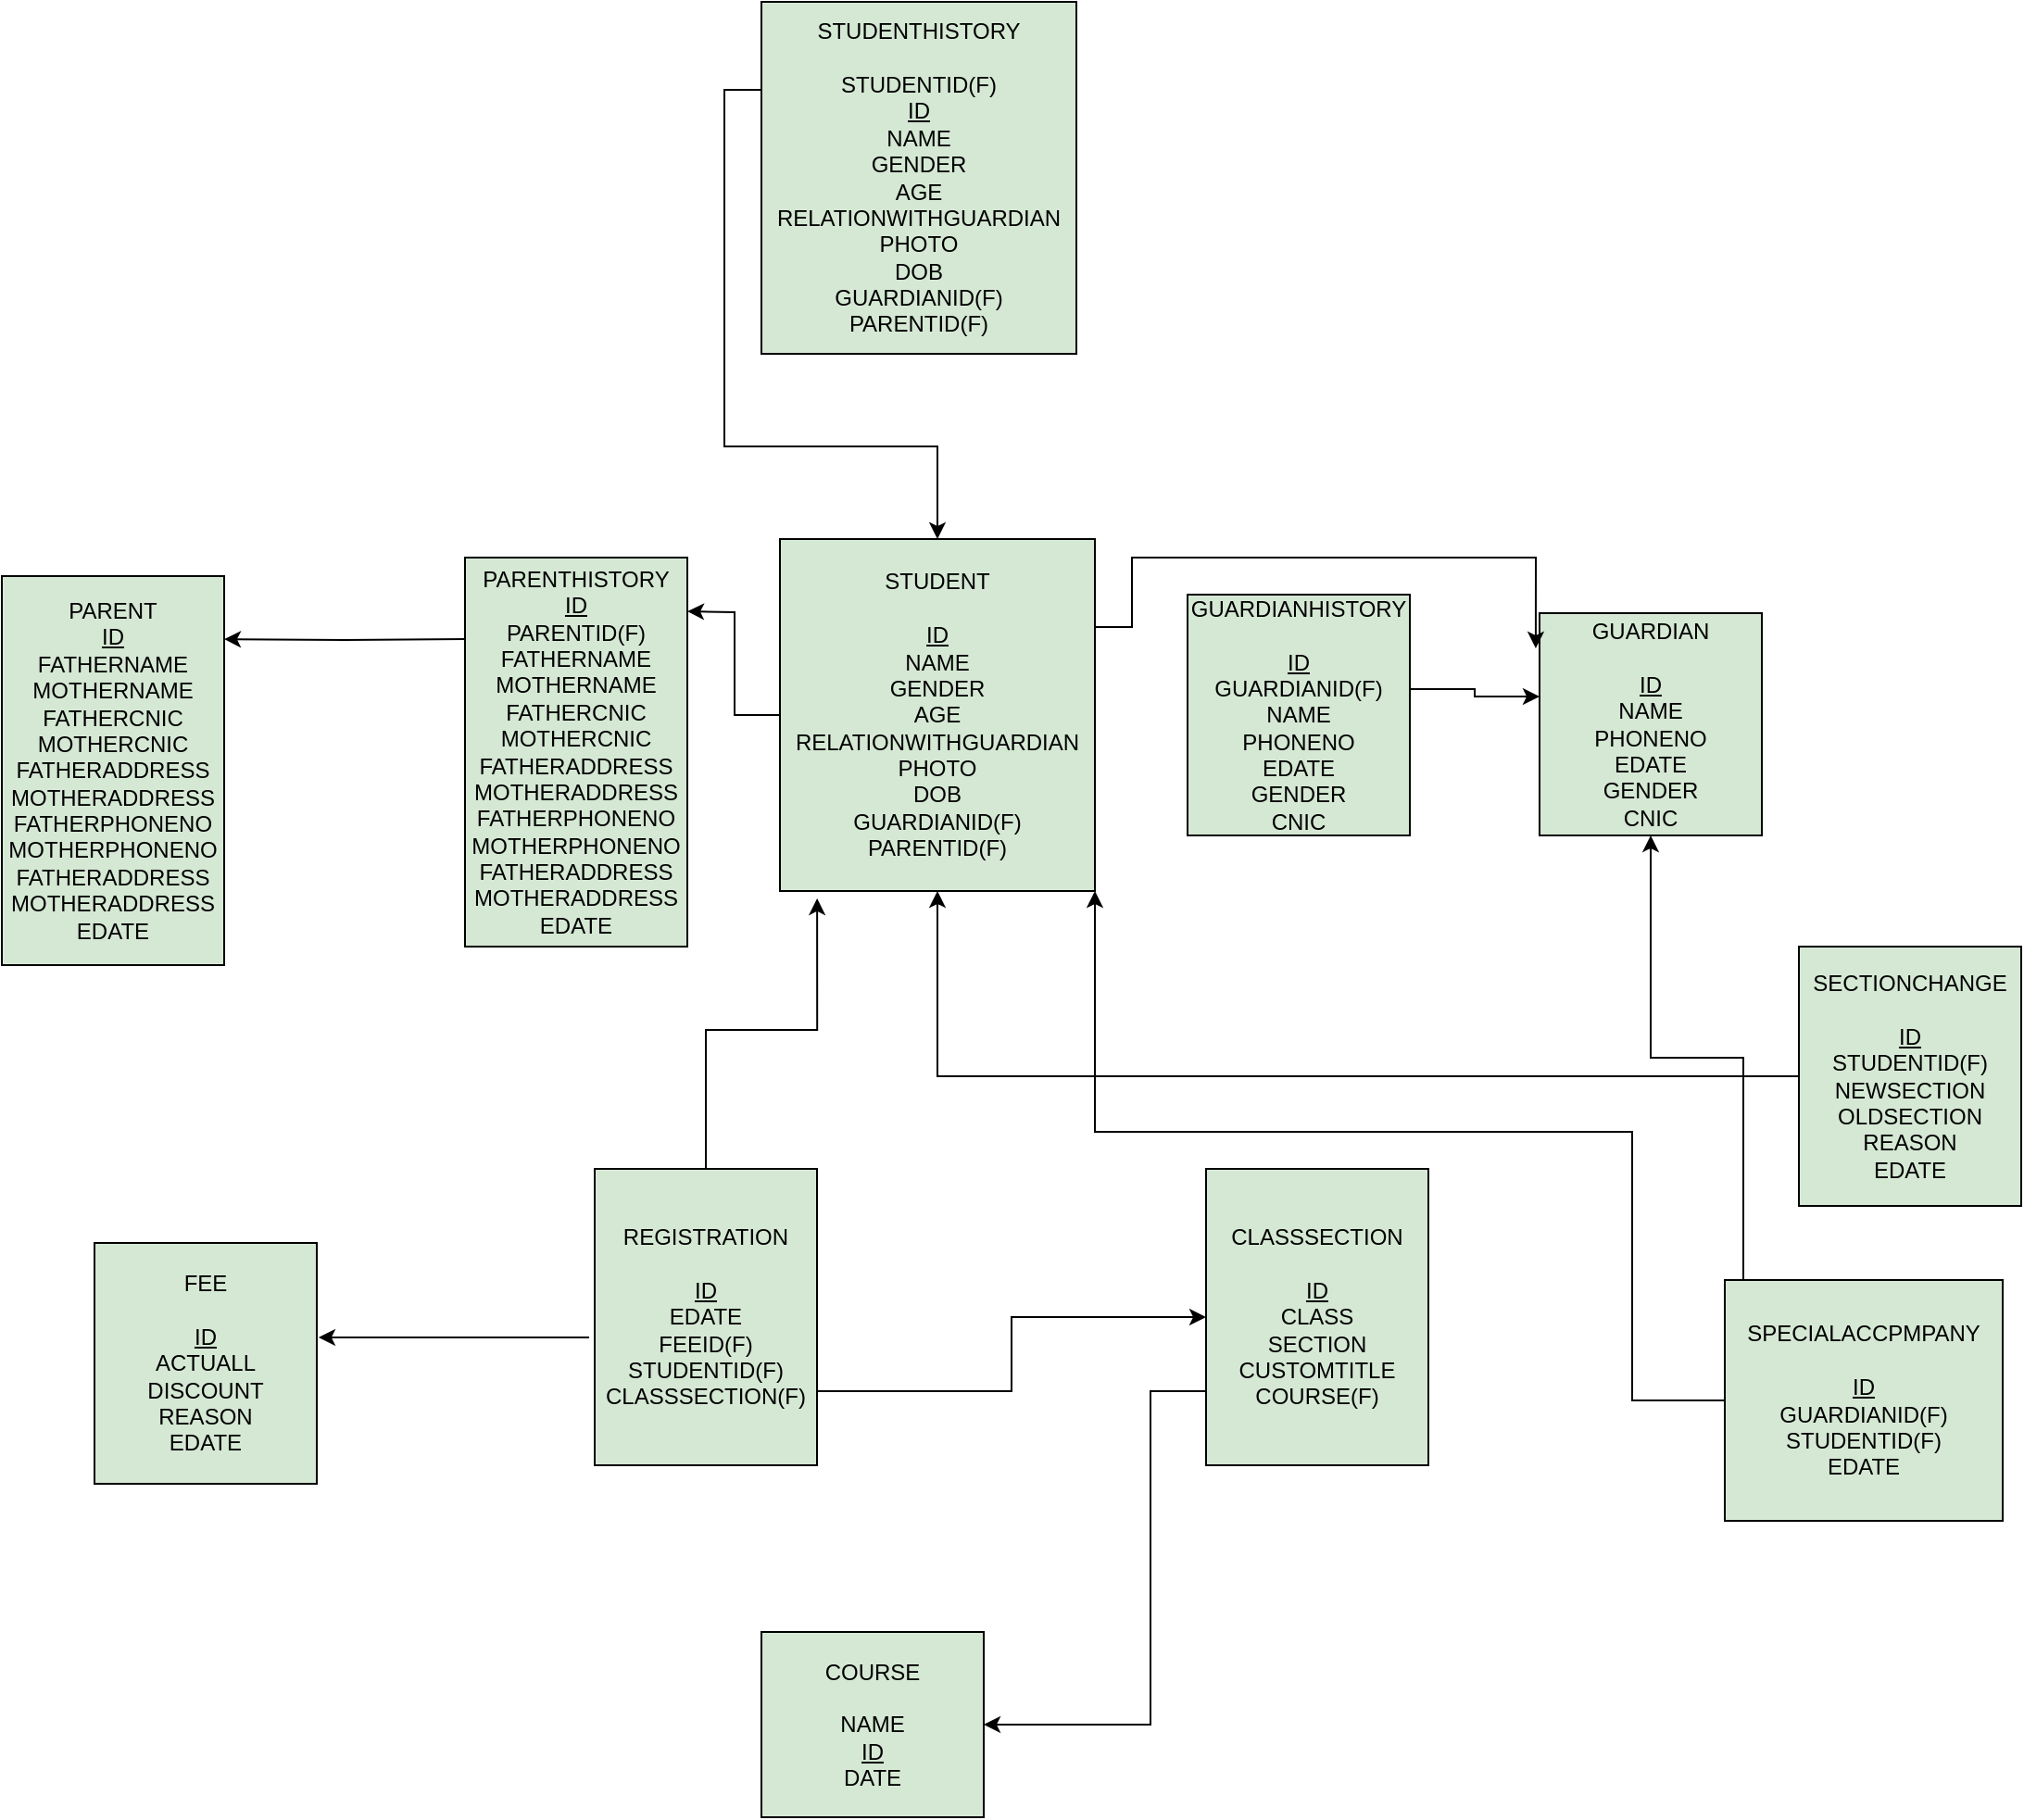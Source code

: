 <mxfile version="13.1.14" type="device"><diagram id="RpeFzQURdtc7KUGL9Cvv" name="Page-1"><mxGraphModel dx="1108" dy="1582" grid="1" gridSize="10" guides="1" tooltips="1" connect="1" arrows="1" fold="1" page="1" pageScale="1" pageWidth="850" pageHeight="1100" math="0" shadow="0"><root><mxCell id="0"/><mxCell id="1" parent="0"/><mxCell id="DYvRGcJPdb9Q6_joSUuf-6" value="PARENT&lt;br&gt;&lt;u&gt;ID&lt;/u&gt;&lt;br&gt;FATHERNAME&lt;br&gt;MOTHERNAME&lt;br&gt;FATHERCNIC&lt;br&gt;MOTHERCNIC&lt;br&gt;FATHERADDRESS&lt;br&gt;MOTHERADDRESS&lt;br&gt;FATHERPHONENO&lt;br&gt;MOTHERPHONENO&lt;br&gt;FATHERADDRESS&lt;br&gt;MOTHERADDRESS&lt;br&gt;EDATE" style="rounded=0;whiteSpace=wrap;html=1;fillColor=#D5E8D4;" vertex="1" parent="1"><mxGeometry x="30" y="40" width="120" height="210" as="geometry"/></mxCell><mxCell id="DYvRGcJPdb9Q6_joSUuf-8" style="edgeStyle=orthogonalEdgeStyle;rounded=0;orthogonalLoop=1;jettySize=auto;html=1;entryX=1;entryY=0.162;entryDx=0;entryDy=0;entryPerimeter=0;" edge="1" parent="1" target="DYvRGcJPdb9Q6_joSUuf-6"><mxGeometry relative="1" as="geometry"><mxPoint x="280" y="74" as="sourcePoint"/></mxGeometry></mxCell><mxCell id="DYvRGcJPdb9Q6_joSUuf-7" value="PARENTHISTORY&lt;br&gt;&lt;u&gt;ID&lt;br&gt;&lt;/u&gt;PARENTID(F)&lt;br&gt;FATHERNAME&lt;br&gt;MOTHERNAME&lt;br&gt;FATHERCNIC&lt;br&gt;MOTHERCNIC&lt;br&gt;FATHERADDRESS&lt;br&gt;MOTHERADDRESS&lt;br&gt;FATHERPHONENO&lt;br&gt;MOTHERPHONENO&lt;br&gt;FATHERADDRESS&lt;br&gt;MOTHERADDRESS&lt;br&gt;EDATE" style="rounded=0;whiteSpace=wrap;html=1;fillColor=#D5E8D4;" vertex="1" parent="1"><mxGeometry x="280" y="30" width="120" height="210" as="geometry"/></mxCell><mxCell id="DYvRGcJPdb9Q6_joSUuf-10" value="GUARDIAN&lt;br&gt;&lt;br&gt;&lt;u&gt;ID&lt;br&gt;&lt;/u&gt;NAME&lt;br&gt;PHONENO&lt;br&gt;EDATE&lt;br&gt;GENDER&lt;br&gt;CNIC" style="rounded=0;whiteSpace=wrap;html=1;fillColor=#D5E8D4;" vertex="1" parent="1"><mxGeometry x="860" y="60" width="120" height="120" as="geometry"/></mxCell><mxCell id="DYvRGcJPdb9Q6_joSUuf-12" style="edgeStyle=orthogonalEdgeStyle;rounded=0;orthogonalLoop=1;jettySize=auto;html=1;entryX=0;entryY=0.375;entryDx=0;entryDy=0;entryPerimeter=0;exitX=0.992;exitY=0.392;exitDx=0;exitDy=0;exitPerimeter=0;" edge="1" parent="1" source="DYvRGcJPdb9Q6_joSUuf-11" target="DYvRGcJPdb9Q6_joSUuf-10"><mxGeometry relative="1" as="geometry"/></mxCell><mxCell id="DYvRGcJPdb9Q6_joSUuf-11" value="GUARDIANHISTORY&lt;br&gt;&lt;br&gt;&lt;u&gt;ID&lt;br&gt;&lt;/u&gt;GUARDIANID(F)&lt;br&gt;NAME&lt;br&gt;PHONENO&lt;br&gt;EDATE&lt;br&gt;GENDER&lt;br&gt;CNIC" style="rounded=0;whiteSpace=wrap;html=1;fillColor=#D5E8D4;" vertex="1" parent="1"><mxGeometry x="670" y="50" width="120" height="130" as="geometry"/></mxCell><mxCell id="DYvRGcJPdb9Q6_joSUuf-14" style="edgeStyle=orthogonalEdgeStyle;rounded=0;orthogonalLoop=1;jettySize=auto;html=1;" edge="1" parent="1" source="DYvRGcJPdb9Q6_joSUuf-13"><mxGeometry relative="1" as="geometry"><mxPoint x="400" y="59" as="targetPoint"/></mxGeometry></mxCell><mxCell id="DYvRGcJPdb9Q6_joSUuf-16" style="edgeStyle=orthogonalEdgeStyle;rounded=0;orthogonalLoop=1;jettySize=auto;html=1;exitX=1;exitY=0.25;exitDx=0;exitDy=0;entryX=-0.017;entryY=0.158;entryDx=0;entryDy=0;entryPerimeter=0;" edge="1" parent="1" source="DYvRGcJPdb9Q6_joSUuf-13" target="DYvRGcJPdb9Q6_joSUuf-10"><mxGeometry relative="1" as="geometry"><Array as="points"><mxPoint x="640" y="68"/><mxPoint x="640" y="30"/><mxPoint x="858" y="30"/></Array></mxGeometry></mxCell><mxCell id="DYvRGcJPdb9Q6_joSUuf-13" value="STUDENT&lt;br&gt;&lt;br&gt;&lt;u&gt;ID&lt;/u&gt;&lt;br&gt;NAME&lt;br&gt;GENDER&lt;br&gt;AGE&lt;br&gt;RELATIONWITHGUARDIAN&lt;br&gt;PHOTO&lt;br&gt;DOB&lt;br&gt;GUARDIANID(F)&lt;br&gt;PARENTID(F)" style="rounded=0;whiteSpace=wrap;html=1;fillColor=#D5E8D4;" vertex="1" parent="1"><mxGeometry x="450" y="20" width="170" height="190" as="geometry"/></mxCell><mxCell id="DYvRGcJPdb9Q6_joSUuf-19" style="edgeStyle=orthogonalEdgeStyle;rounded=0;orthogonalLoop=1;jettySize=auto;html=1;exitX=0;exitY=0.25;exitDx=0;exitDy=0;" edge="1" parent="1" source="DYvRGcJPdb9Q6_joSUuf-17" target="DYvRGcJPdb9Q6_joSUuf-13"><mxGeometry relative="1" as="geometry"/></mxCell><mxCell id="DYvRGcJPdb9Q6_joSUuf-17" value="STUDENTHISTORY&lt;br&gt;&lt;br&gt;STUDENTID(F)&lt;br&gt;&lt;u&gt;ID&lt;/u&gt;&lt;br&gt;NAME&lt;br&gt;GENDER&lt;br&gt;AGE&lt;br&gt;RELATIONWITHGUARDIAN&lt;br&gt;PHOTO&lt;br&gt;DOB&lt;br&gt;GUARDIANID(F)&lt;br&gt;PARENTID(F)" style="rounded=0;whiteSpace=wrap;html=1;fillColor=#D5E8D4;" vertex="1" parent="1"><mxGeometry x="440" y="-270" width="170" height="190" as="geometry"/></mxCell><mxCell id="DYvRGcJPdb9Q6_joSUuf-20" value="FEE&lt;br&gt;&lt;br&gt;&lt;u&gt;ID&lt;/u&gt;&lt;br&gt;ACTUALL&lt;br&gt;DISCOUNT&lt;br&gt;REASON&lt;br&gt;EDATE" style="rounded=0;whiteSpace=wrap;html=1;fillColor=#D5E8D4;" vertex="1" parent="1"><mxGeometry x="80" y="400" width="120" height="130" as="geometry"/></mxCell><mxCell id="DYvRGcJPdb9Q6_joSUuf-22" style="edgeStyle=orthogonalEdgeStyle;rounded=0;orthogonalLoop=1;jettySize=auto;html=1;exitX=-0.025;exitY=0.569;exitDx=0;exitDy=0;entryX=1.008;entryY=0.392;entryDx=0;entryDy=0;entryPerimeter=0;exitPerimeter=0;" edge="1" parent="1" source="DYvRGcJPdb9Q6_joSUuf-21" target="DYvRGcJPdb9Q6_joSUuf-20"><mxGeometry relative="1" as="geometry"/></mxCell><mxCell id="DYvRGcJPdb9Q6_joSUuf-23" style="edgeStyle=orthogonalEdgeStyle;rounded=0;orthogonalLoop=1;jettySize=auto;html=1;entryX=0.118;entryY=1.021;entryDx=0;entryDy=0;entryPerimeter=0;exitX=0.5;exitY=0;exitDx=0;exitDy=0;exitPerimeter=0;" edge="1" parent="1" source="DYvRGcJPdb9Q6_joSUuf-21" target="DYvRGcJPdb9Q6_joSUuf-13"><mxGeometry relative="1" as="geometry"/></mxCell><mxCell id="DYvRGcJPdb9Q6_joSUuf-27" style="edgeStyle=orthogonalEdgeStyle;rounded=0;orthogonalLoop=1;jettySize=auto;html=1;entryX=0;entryY=0.5;entryDx=0;entryDy=0;" edge="1" parent="1" source="DYvRGcJPdb9Q6_joSUuf-21" target="DYvRGcJPdb9Q6_joSUuf-24"><mxGeometry relative="1" as="geometry"><mxPoint x="678" y="430" as="targetPoint"/><Array as="points"><mxPoint x="575" y="480"/><mxPoint x="575" y="440"/></Array></mxGeometry></mxCell><mxCell id="DYvRGcJPdb9Q6_joSUuf-21" value="REGISTRATION&lt;br&gt;&lt;br&gt;&lt;u&gt;ID&lt;br&gt;&lt;/u&gt;EDATE&lt;br&gt;FEEID(F)&lt;br&gt;STUDENTID(F)&lt;br&gt;CLASSSECTION(F)" style="rounded=0;whiteSpace=wrap;html=1;fillColor=#D5E8D4;" vertex="1" parent="1"><mxGeometry x="350" y="360" width="120" height="160" as="geometry"/></mxCell><mxCell id="DYvRGcJPdb9Q6_joSUuf-26" style="edgeStyle=orthogonalEdgeStyle;rounded=0;orthogonalLoop=1;jettySize=auto;html=1;entryX=1;entryY=0.5;entryDx=0;entryDy=0;exitX=0;exitY=0.75;exitDx=0;exitDy=0;" edge="1" parent="1" source="DYvRGcJPdb9Q6_joSUuf-24" target="DYvRGcJPdb9Q6_joSUuf-25"><mxGeometry relative="1" as="geometry"><Array as="points"><mxPoint x="650" y="480"/><mxPoint x="650" y="660"/></Array></mxGeometry></mxCell><mxCell id="DYvRGcJPdb9Q6_joSUuf-24" value="CLASSSECTION&lt;br&gt;&lt;br&gt;&lt;u&gt;ID&lt;br&gt;&lt;/u&gt;CLASS&lt;br&gt;SECTION&lt;br&gt;CUSTOMTITLE&lt;br&gt;COURSE(F)" style="rounded=0;whiteSpace=wrap;html=1;fillColor=#D5E8D4;" vertex="1" parent="1"><mxGeometry x="680" y="360" width="120" height="160" as="geometry"/></mxCell><mxCell id="DYvRGcJPdb9Q6_joSUuf-25" value="COURSE&lt;br&gt;&lt;br&gt;NAME&lt;br&gt;&lt;u&gt;ID&lt;br&gt;&lt;/u&gt;DATE" style="rounded=0;whiteSpace=wrap;html=1;fillColor=#D5E8D4;" vertex="1" parent="1"><mxGeometry x="440" y="610" width="120" height="100" as="geometry"/></mxCell><mxCell id="DYvRGcJPdb9Q6_joSUuf-31" style="edgeStyle=orthogonalEdgeStyle;rounded=0;orthogonalLoop=1;jettySize=auto;html=1;entryX=0.5;entryY=1;entryDx=0;entryDy=0;" edge="1" parent="1" source="DYvRGcJPdb9Q6_joSUuf-28" target="DYvRGcJPdb9Q6_joSUuf-13"><mxGeometry relative="1" as="geometry"/></mxCell><mxCell id="DYvRGcJPdb9Q6_joSUuf-28" value="SECTIONCHANGE&lt;br&gt;&lt;br&gt;&lt;u&gt;ID&lt;br&gt;&lt;/u&gt;STUDENTID(F)&lt;br&gt;NEWSECTION&lt;br&gt;OLDSECTION&lt;br&gt;REASON&lt;br&gt;EDATE" style="rounded=0;whiteSpace=wrap;html=1;fillColor=#D5E8D4;" vertex="1" parent="1"><mxGeometry x="1000" y="240" width="120" height="140" as="geometry"/></mxCell><mxCell id="DYvRGcJPdb9Q6_joSUuf-32" style="edgeStyle=orthogonalEdgeStyle;rounded=0;orthogonalLoop=1;jettySize=auto;html=1;entryX=1;entryY=1;entryDx=0;entryDy=0;" edge="1" parent="1" source="DYvRGcJPdb9Q6_joSUuf-29" target="DYvRGcJPdb9Q6_joSUuf-13"><mxGeometry relative="1" as="geometry"><Array as="points"><mxPoint x="910" y="485"/><mxPoint x="910" y="340"/><mxPoint x="620" y="340"/></Array></mxGeometry></mxCell><mxCell id="DYvRGcJPdb9Q6_joSUuf-33" style="edgeStyle=orthogonalEdgeStyle;rounded=0;orthogonalLoop=1;jettySize=auto;html=1;entryX=0.5;entryY=1;entryDx=0;entryDy=0;" edge="1" parent="1" source="DYvRGcJPdb9Q6_joSUuf-29" target="DYvRGcJPdb9Q6_joSUuf-10"><mxGeometry relative="1" as="geometry"><Array as="points"><mxPoint x="970" y="300"/><mxPoint x="920" y="300"/></Array></mxGeometry></mxCell><mxCell id="DYvRGcJPdb9Q6_joSUuf-29" value="SPECIALACCPMPANY&lt;br&gt;&lt;br&gt;&lt;u&gt;ID&lt;/u&gt;&lt;br&gt;GUARDIANID(F)&lt;br&gt;STUDENTID(F)&lt;br&gt;EDATE" style="rounded=0;whiteSpace=wrap;html=1;fillColor=#D5E8D4;" vertex="1" parent="1"><mxGeometry x="960" y="420" width="150" height="130" as="geometry"/></mxCell></root></mxGraphModel></diagram></mxfile>